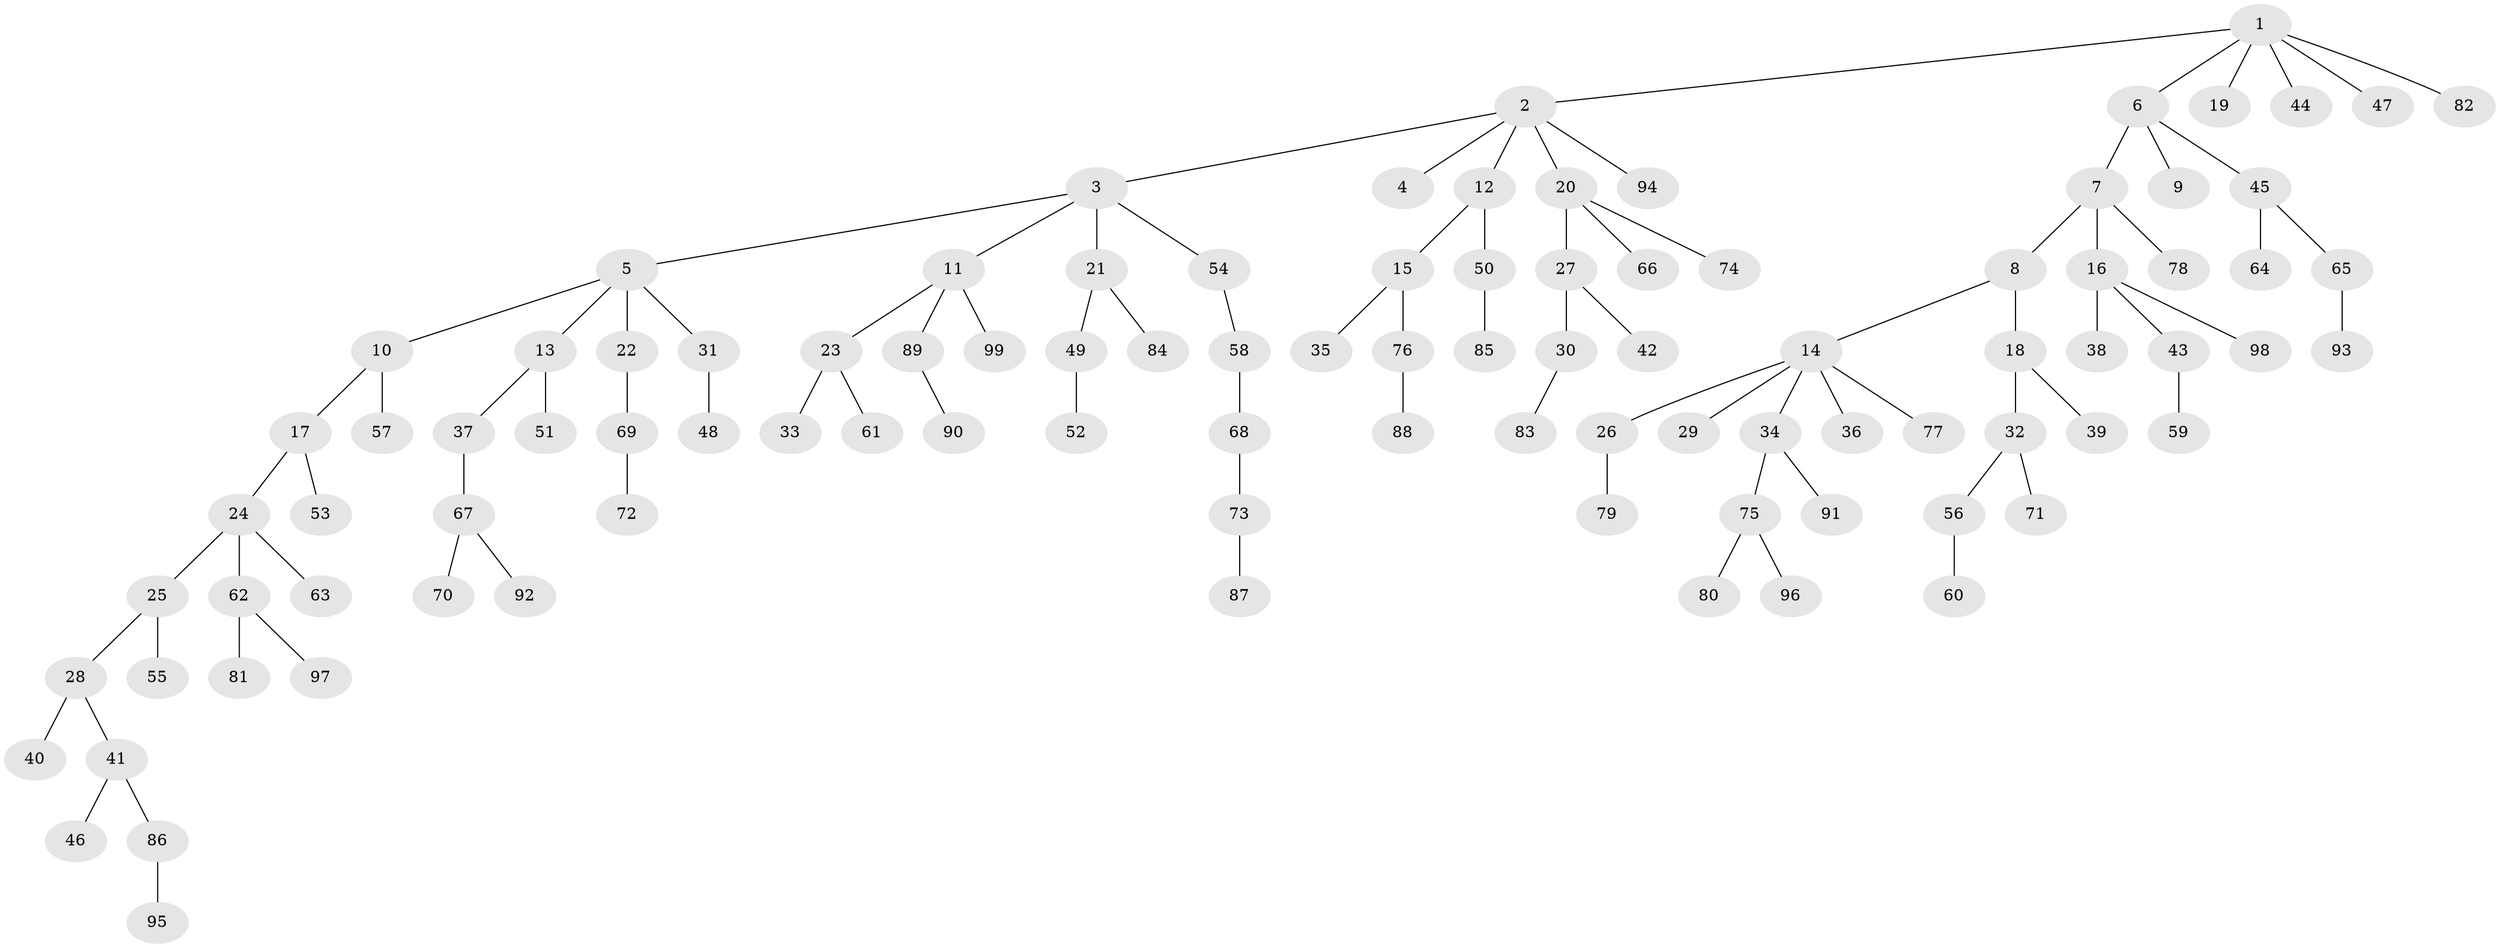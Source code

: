 // coarse degree distribution, {5: 0.08333333333333333, 3: 0.13333333333333333, 2: 0.36666666666666664, 1: 0.4166666666666667}
// Generated by graph-tools (version 1.1) at 2025/51/03/04/25 22:51:58]
// undirected, 99 vertices, 98 edges
graph export_dot {
  node [color=gray90,style=filled];
  1;
  2;
  3;
  4;
  5;
  6;
  7;
  8;
  9;
  10;
  11;
  12;
  13;
  14;
  15;
  16;
  17;
  18;
  19;
  20;
  21;
  22;
  23;
  24;
  25;
  26;
  27;
  28;
  29;
  30;
  31;
  32;
  33;
  34;
  35;
  36;
  37;
  38;
  39;
  40;
  41;
  42;
  43;
  44;
  45;
  46;
  47;
  48;
  49;
  50;
  51;
  52;
  53;
  54;
  55;
  56;
  57;
  58;
  59;
  60;
  61;
  62;
  63;
  64;
  65;
  66;
  67;
  68;
  69;
  70;
  71;
  72;
  73;
  74;
  75;
  76;
  77;
  78;
  79;
  80;
  81;
  82;
  83;
  84;
  85;
  86;
  87;
  88;
  89;
  90;
  91;
  92;
  93;
  94;
  95;
  96;
  97;
  98;
  99;
  1 -- 2;
  1 -- 6;
  1 -- 19;
  1 -- 44;
  1 -- 47;
  1 -- 82;
  2 -- 3;
  2 -- 4;
  2 -- 12;
  2 -- 20;
  2 -- 94;
  3 -- 5;
  3 -- 11;
  3 -- 21;
  3 -- 54;
  5 -- 10;
  5 -- 13;
  5 -- 22;
  5 -- 31;
  6 -- 7;
  6 -- 9;
  6 -- 45;
  7 -- 8;
  7 -- 16;
  7 -- 78;
  8 -- 14;
  8 -- 18;
  10 -- 17;
  10 -- 57;
  11 -- 23;
  11 -- 89;
  11 -- 99;
  12 -- 15;
  12 -- 50;
  13 -- 37;
  13 -- 51;
  14 -- 26;
  14 -- 29;
  14 -- 34;
  14 -- 36;
  14 -- 77;
  15 -- 35;
  15 -- 76;
  16 -- 38;
  16 -- 43;
  16 -- 98;
  17 -- 24;
  17 -- 53;
  18 -- 32;
  18 -- 39;
  20 -- 27;
  20 -- 66;
  20 -- 74;
  21 -- 49;
  21 -- 84;
  22 -- 69;
  23 -- 33;
  23 -- 61;
  24 -- 25;
  24 -- 62;
  24 -- 63;
  25 -- 28;
  25 -- 55;
  26 -- 79;
  27 -- 30;
  27 -- 42;
  28 -- 40;
  28 -- 41;
  30 -- 83;
  31 -- 48;
  32 -- 56;
  32 -- 71;
  34 -- 75;
  34 -- 91;
  37 -- 67;
  41 -- 46;
  41 -- 86;
  43 -- 59;
  45 -- 64;
  45 -- 65;
  49 -- 52;
  50 -- 85;
  54 -- 58;
  56 -- 60;
  58 -- 68;
  62 -- 81;
  62 -- 97;
  65 -- 93;
  67 -- 70;
  67 -- 92;
  68 -- 73;
  69 -- 72;
  73 -- 87;
  75 -- 80;
  75 -- 96;
  76 -- 88;
  86 -- 95;
  89 -- 90;
}
